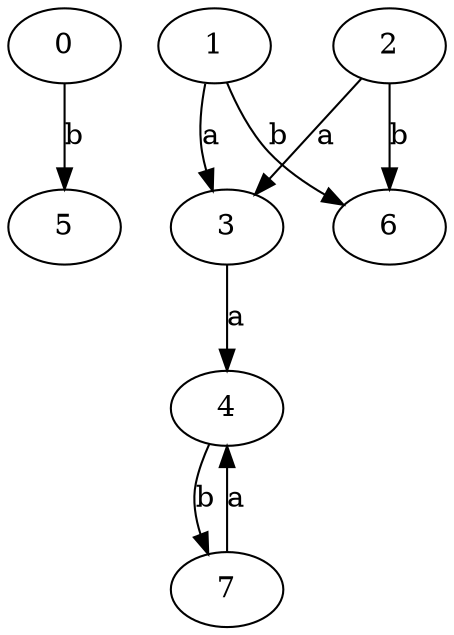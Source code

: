 strict digraph  {
0;
3;
4;
5;
6;
7;
1;
2;
0 -> 5  [label=b];
3 -> 4  [label=a];
4 -> 7  [label=b];
7 -> 4  [label=a];
1 -> 3  [label=a];
1 -> 6  [label=b];
2 -> 3  [label=a];
2 -> 6  [label=b];
}
